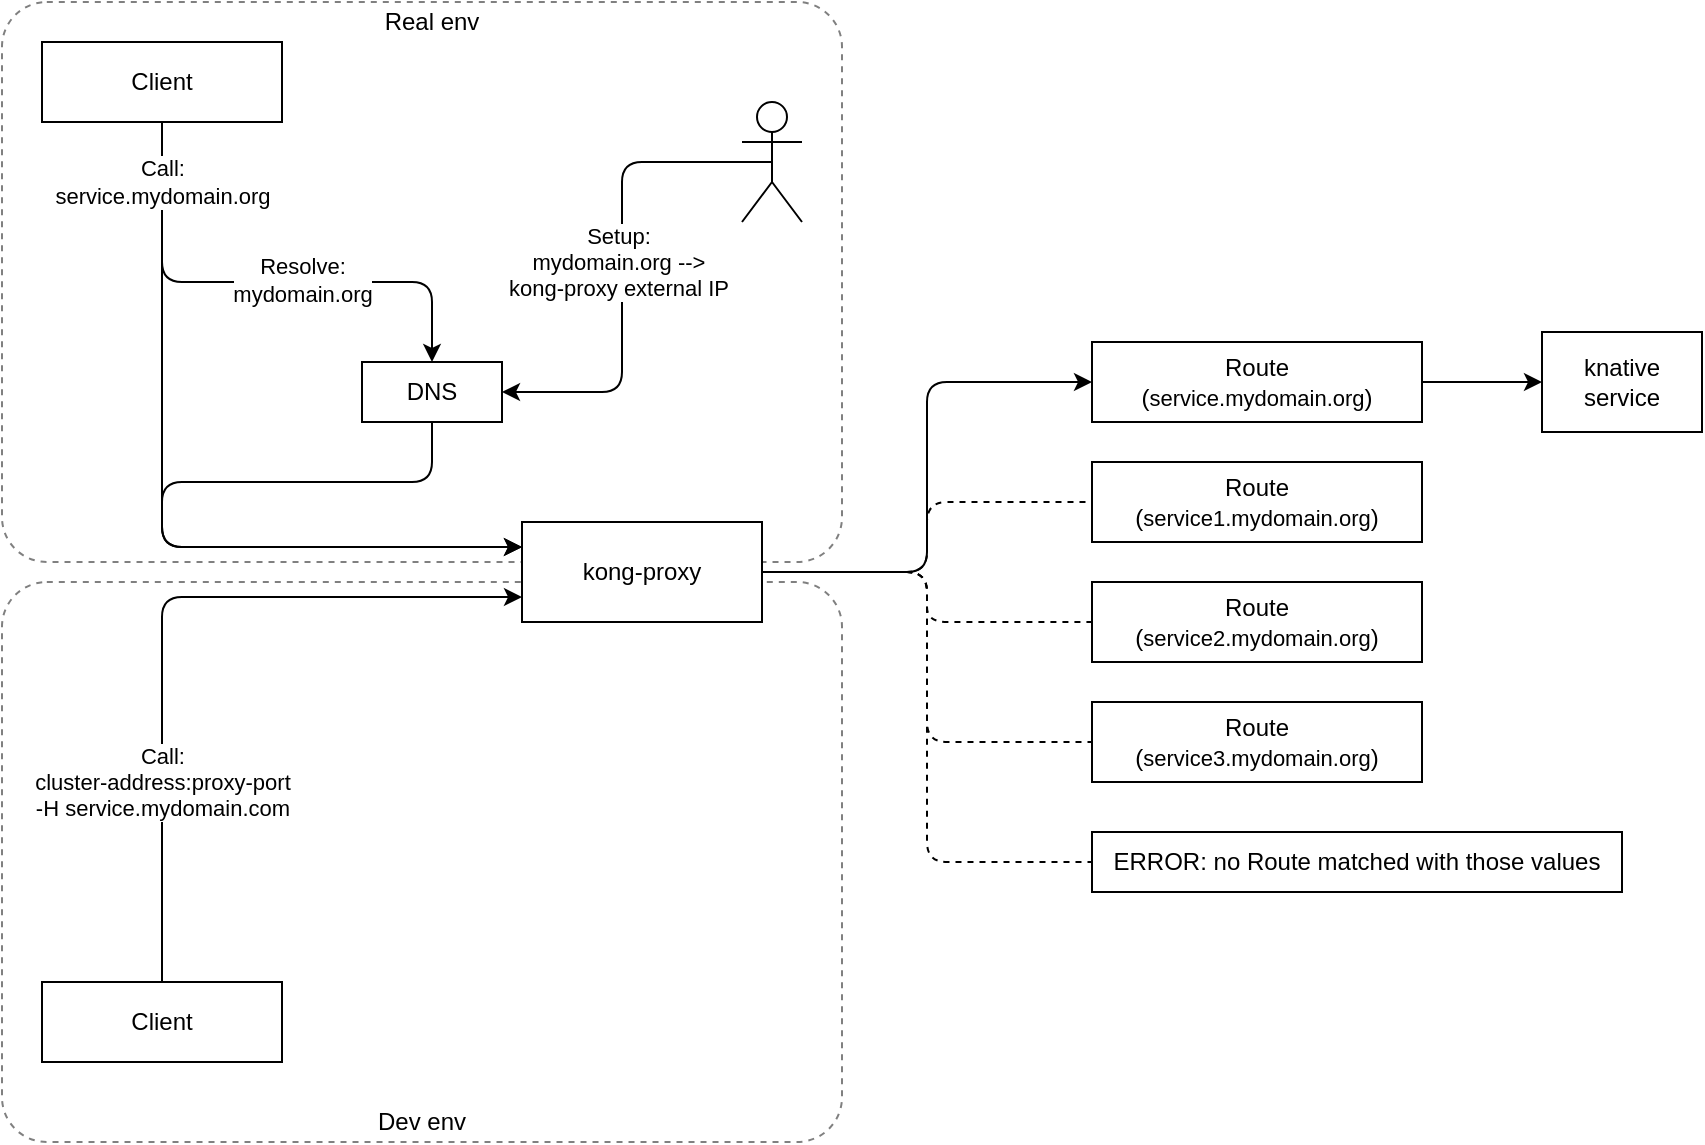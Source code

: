<mxfile version="13.6.2" type="device"><diagram id="XDwuOigTmLWCyGBCy1be" name="Page-1"><mxGraphModel dx="981" dy="565" grid="1" gridSize="10" guides="1" tooltips="1" connect="1" arrows="1" fold="1" page="1" pageScale="1" pageWidth="1169" pageHeight="827" math="0" shadow="0"><root><mxCell id="0"/><mxCell id="1" parent="0"/><mxCell id="iAXpEIl9GGnWC1EumqjV-34" value="" style="rounded=1;whiteSpace=wrap;html=1;fillColor=none;dashed=1;arcSize=8;strokeColor=#808080;" vertex="1" parent="1"><mxGeometry x="40" y="60" width="420" height="280" as="geometry"/></mxCell><mxCell id="iAXpEIl9GGnWC1EumqjV-35" value="" style="rounded=1;whiteSpace=wrap;html=1;fillColor=none;dashed=1;arcSize=8;strokeColor=#808080;" vertex="1" parent="1"><mxGeometry x="40" y="350" width="420" height="280" as="geometry"/></mxCell><mxCell id="iAXpEIl9GGnWC1EumqjV-6" style="edgeStyle=orthogonalEdgeStyle;rounded=1;orthogonalLoop=1;jettySize=auto;html=1;exitX=0.5;exitY=1;exitDx=0;exitDy=0;endArrow=classic;endFill=1;entryX=0.5;entryY=0;entryDx=0;entryDy=0;" edge="1" parent="1" source="iAXpEIl9GGnWC1EumqjV-7" target="iAXpEIl9GGnWC1EumqjV-1"><mxGeometry relative="1" as="geometry"><mxPoint x="360" y="300" as="targetPoint"/><Array as="points"><mxPoint x="120" y="200"/><mxPoint x="255" y="200"/></Array></mxGeometry></mxCell><mxCell id="iAXpEIl9GGnWC1EumqjV-17" value="Resolve:&lt;br&gt;mydomain.org" style="edgeLabel;html=1;align=center;verticalAlign=middle;resizable=0;points=[];" vertex="1" connectable="0" parent="iAXpEIl9GGnWC1EumqjV-6"><mxGeometry x="-0.132" y="1" relative="1" as="geometry"><mxPoint x="38.97" as="offset"/></mxGeometry></mxCell><mxCell id="iAXpEIl9GGnWC1EumqjV-18" style="edgeStyle=orthogonalEdgeStyle;rounded=1;orthogonalLoop=1;jettySize=auto;html=1;exitX=0.5;exitY=1;exitDx=0;exitDy=0;entryX=0;entryY=0.25;entryDx=0;entryDy=0;endArrow=classic;endFill=1;" edge="1" parent="1" source="iAXpEIl9GGnWC1EumqjV-1" target="iAXpEIl9GGnWC1EumqjV-5"><mxGeometry relative="1" as="geometry"><Array as="points"><mxPoint x="255" y="300"/><mxPoint x="120" y="300"/><mxPoint x="120" y="333"/></Array></mxGeometry></mxCell><mxCell id="iAXpEIl9GGnWC1EumqjV-1" value="DNS" style="rounded=0;whiteSpace=wrap;html=1;" vertex="1" parent="1"><mxGeometry x="220" y="240" width="70" height="30" as="geometry"/></mxCell><mxCell id="iAXpEIl9GGnWC1EumqjV-3" style="edgeStyle=orthogonalEdgeStyle;rounded=1;orthogonalLoop=1;jettySize=auto;html=1;exitX=0.5;exitY=0.5;exitDx=0;exitDy=0;exitPerimeter=0;entryX=1;entryY=0.5;entryDx=0;entryDy=0;" edge="1" parent="1" source="iAXpEIl9GGnWC1EumqjV-2" target="iAXpEIl9GGnWC1EumqjV-1"><mxGeometry relative="1" as="geometry"/></mxCell><mxCell id="iAXpEIl9GGnWC1EumqjV-4" value="Setup:&lt;br&gt;mydomain.org --&amp;gt;&lt;br&gt;kong-proxy external IP" style="edgeLabel;html=1;align=center;verticalAlign=middle;resizable=0;points=[];" vertex="1" connectable="0" parent="iAXpEIl9GGnWC1EumqjV-3"><mxGeometry x="-0.006" y="-2" relative="1" as="geometry"><mxPoint as="offset"/></mxGeometry></mxCell><mxCell id="iAXpEIl9GGnWC1EumqjV-2" value="" style="shape=umlActor;verticalLabelPosition=bottom;verticalAlign=top;html=1;outlineConnect=0;" vertex="1" parent="1"><mxGeometry x="410" y="110" width="30" height="60" as="geometry"/></mxCell><mxCell id="iAXpEIl9GGnWC1EumqjV-26" style="edgeStyle=orthogonalEdgeStyle;rounded=1;orthogonalLoop=1;jettySize=auto;html=1;exitX=1;exitY=0.5;exitDx=0;exitDy=0;entryX=0;entryY=0.5;entryDx=0;entryDy=0;endArrow=classic;endFill=1;" edge="1" parent="1" source="iAXpEIl9GGnWC1EumqjV-5" target="iAXpEIl9GGnWC1EumqjV-22"><mxGeometry relative="1" as="geometry"/></mxCell><mxCell id="iAXpEIl9GGnWC1EumqjV-27" style="edgeStyle=orthogonalEdgeStyle;rounded=1;orthogonalLoop=1;jettySize=auto;html=1;exitX=1;exitY=0.5;exitDx=0;exitDy=0;entryX=0;entryY=0.5;entryDx=0;entryDy=0;endArrow=none;endFill=0;dashed=1;" edge="1" parent="1" source="iAXpEIl9GGnWC1EumqjV-5" target="iAXpEIl9GGnWC1EumqjV-23"><mxGeometry relative="1" as="geometry"/></mxCell><mxCell id="iAXpEIl9GGnWC1EumqjV-30" style="edgeStyle=orthogonalEdgeStyle;rounded=1;orthogonalLoop=1;jettySize=auto;html=1;exitX=1;exitY=0.5;exitDx=0;exitDy=0;entryX=0;entryY=0.5;entryDx=0;entryDy=0;dashed=1;endArrow=none;endFill=0;" edge="1" parent="1" source="iAXpEIl9GGnWC1EumqjV-5" target="iAXpEIl9GGnWC1EumqjV-24"><mxGeometry relative="1" as="geometry"/></mxCell><mxCell id="iAXpEIl9GGnWC1EumqjV-31" style="edgeStyle=orthogonalEdgeStyle;rounded=1;orthogonalLoop=1;jettySize=auto;html=1;exitX=1;exitY=0.5;exitDx=0;exitDy=0;entryX=0;entryY=0.5;entryDx=0;entryDy=0;dashed=1;endArrow=none;endFill=0;" edge="1" parent="1" source="iAXpEIl9GGnWC1EumqjV-5" target="iAXpEIl9GGnWC1EumqjV-25"><mxGeometry relative="1" as="geometry"/></mxCell><mxCell id="iAXpEIl9GGnWC1EumqjV-39" style="edgeStyle=orthogonalEdgeStyle;rounded=1;orthogonalLoop=1;jettySize=auto;html=1;exitX=1;exitY=0.5;exitDx=0;exitDy=0;entryX=0;entryY=0.5;entryDx=0;entryDy=0;endArrow=none;endFill=0;dashed=1;" edge="1" parent="1" source="iAXpEIl9GGnWC1EumqjV-5" target="iAXpEIl9GGnWC1EumqjV-38"><mxGeometry relative="1" as="geometry"/></mxCell><mxCell id="iAXpEIl9GGnWC1EumqjV-5" value="kong-proxy" style="rounded=0;whiteSpace=wrap;html=1;" vertex="1" parent="1"><mxGeometry x="300" y="320" width="120" height="50" as="geometry"/></mxCell><mxCell id="iAXpEIl9GGnWC1EumqjV-10" style="edgeStyle=orthogonalEdgeStyle;rounded=1;orthogonalLoop=1;jettySize=auto;html=1;exitX=0.5;exitY=1;exitDx=0;exitDy=0;entryX=0;entryY=0.25;entryDx=0;entryDy=0;" edge="1" parent="1" source="iAXpEIl9GGnWC1EumqjV-7" target="iAXpEIl9GGnWC1EumqjV-5"><mxGeometry relative="1" as="geometry"/></mxCell><mxCell id="iAXpEIl9GGnWC1EumqjV-11" value="Call:&lt;br&gt;service.mydomain.org" style="edgeLabel;html=1;align=center;verticalAlign=middle;resizable=0;points=[];" vertex="1" connectable="0" parent="iAXpEIl9GGnWC1EumqjV-10"><mxGeometry x="-0.34" relative="1" as="geometry"><mxPoint x="-0.02" y="-99.66" as="offset"/></mxGeometry></mxCell><mxCell id="iAXpEIl9GGnWC1EumqjV-7" value="Client" style="rounded=0;whiteSpace=wrap;html=1;" vertex="1" parent="1"><mxGeometry x="60" y="80" width="120" height="40" as="geometry"/></mxCell><mxCell id="iAXpEIl9GGnWC1EumqjV-14" style="edgeStyle=orthogonalEdgeStyle;rounded=1;orthogonalLoop=1;jettySize=auto;html=1;exitX=0.5;exitY=0;exitDx=0;exitDy=0;entryX=0;entryY=0.75;entryDx=0;entryDy=0;" edge="1" parent="1" source="iAXpEIl9GGnWC1EumqjV-13" target="iAXpEIl9GGnWC1EumqjV-5"><mxGeometry relative="1" as="geometry"/></mxCell><mxCell id="iAXpEIl9GGnWC1EumqjV-20" value="Call:&lt;br&gt;cluster-address:proxy-port&lt;br&gt;-H service.mydomain.com" style="edgeLabel;html=1;align=center;verticalAlign=middle;resizable=0;points=[];" vertex="1" connectable="0" parent="iAXpEIl9GGnWC1EumqjV-14"><mxGeometry x="-0.462" relative="1" as="geometry"><mxPoint as="offset"/></mxGeometry></mxCell><mxCell id="iAXpEIl9GGnWC1EumqjV-13" value="Client" style="rounded=0;whiteSpace=wrap;html=1;" vertex="1" parent="1"><mxGeometry x="60" y="550" width="120" height="40" as="geometry"/></mxCell><mxCell id="iAXpEIl9GGnWC1EumqjV-33" style="edgeStyle=orthogonalEdgeStyle;rounded=1;orthogonalLoop=1;jettySize=auto;html=1;exitX=1;exitY=0.5;exitDx=0;exitDy=0;entryX=0;entryY=0.5;entryDx=0;entryDy=0;endArrow=classic;endFill=1;" edge="1" parent="1" source="iAXpEIl9GGnWC1EumqjV-22" target="iAXpEIl9GGnWC1EumqjV-32"><mxGeometry relative="1" as="geometry"/></mxCell><mxCell id="iAXpEIl9GGnWC1EumqjV-22" value="Route&lt;br&gt;(&lt;span style=&quot;font-size: 11px ; background-color: rgb(255 , 255 , 255)&quot;&gt;service.mydomain.org&lt;/span&gt;)" style="rounded=0;whiteSpace=wrap;html=1;" vertex="1" parent="1"><mxGeometry x="585" y="230" width="165" height="40" as="geometry"/></mxCell><mxCell id="iAXpEIl9GGnWC1EumqjV-23" value="Route&lt;br&gt;(&lt;span style=&quot;font-size: 11px ; background-color: rgb(255 , 255 , 255)&quot;&gt;service1.mydomain.org&lt;/span&gt;)" style="rounded=0;whiteSpace=wrap;html=1;" vertex="1" parent="1"><mxGeometry x="585" y="290" width="165" height="40" as="geometry"/></mxCell><mxCell id="iAXpEIl9GGnWC1EumqjV-24" value="Route&lt;br&gt;(&lt;span style=&quot;font-size: 11px ; background-color: rgb(255 , 255 , 255)&quot;&gt;service2.mydomain.org&lt;/span&gt;)" style="rounded=0;whiteSpace=wrap;html=1;" vertex="1" parent="1"><mxGeometry x="585" y="350" width="165" height="40" as="geometry"/></mxCell><mxCell id="iAXpEIl9GGnWC1EumqjV-25" value="Route&lt;br&gt;(&lt;span style=&quot;font-size: 11px ; background-color: rgb(255 , 255 , 255)&quot;&gt;service3.mydomain.org&lt;/span&gt;)" style="rounded=0;whiteSpace=wrap;html=1;" vertex="1" parent="1"><mxGeometry x="585" y="410" width="165" height="40" as="geometry"/></mxCell><mxCell id="iAXpEIl9GGnWC1EumqjV-32" value="knative&lt;br&gt;service" style="rounded=0;whiteSpace=wrap;html=1;" vertex="1" parent="1"><mxGeometry x="810" y="225" width="80" height="50" as="geometry"/></mxCell><mxCell id="iAXpEIl9GGnWC1EumqjV-36" value="Real env" style="text;html=1;strokeColor=none;fillColor=none;align=center;verticalAlign=middle;whiteSpace=wrap;rounded=0;dashed=1;" vertex="1" parent="1"><mxGeometry x="220" y="60" width="70" height="20" as="geometry"/></mxCell><mxCell id="iAXpEIl9GGnWC1EumqjV-37" value="Dev env" style="text;html=1;strokeColor=none;fillColor=none;align=center;verticalAlign=middle;whiteSpace=wrap;rounded=0;dashed=1;" vertex="1" parent="1"><mxGeometry x="215" y="610" width="70" height="20" as="geometry"/></mxCell><mxCell id="iAXpEIl9GGnWC1EumqjV-38" value="ERROR: no Route matched with those values" style="rounded=0;whiteSpace=wrap;html=1;" vertex="1" parent="1"><mxGeometry x="585" y="475" width="265" height="30" as="geometry"/></mxCell></root></mxGraphModel></diagram></mxfile>